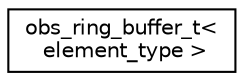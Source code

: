 digraph "Graphical Class Hierarchy"
{
 // INTERACTIVE_SVG=YES
  edge [fontname="Helvetica",fontsize="10",labelfontname="Helvetica",labelfontsize="10"];
  node [fontname="Helvetica",fontsize="10",shape=record];
  rankdir="LR";
  Node1 [label="obs_ring_buffer_t\<\l element_type \>",height=0.2,width=0.4,color="black", fillcolor="white", style="filled",URL="$classobs__ring__buffer__t.html"];
}
